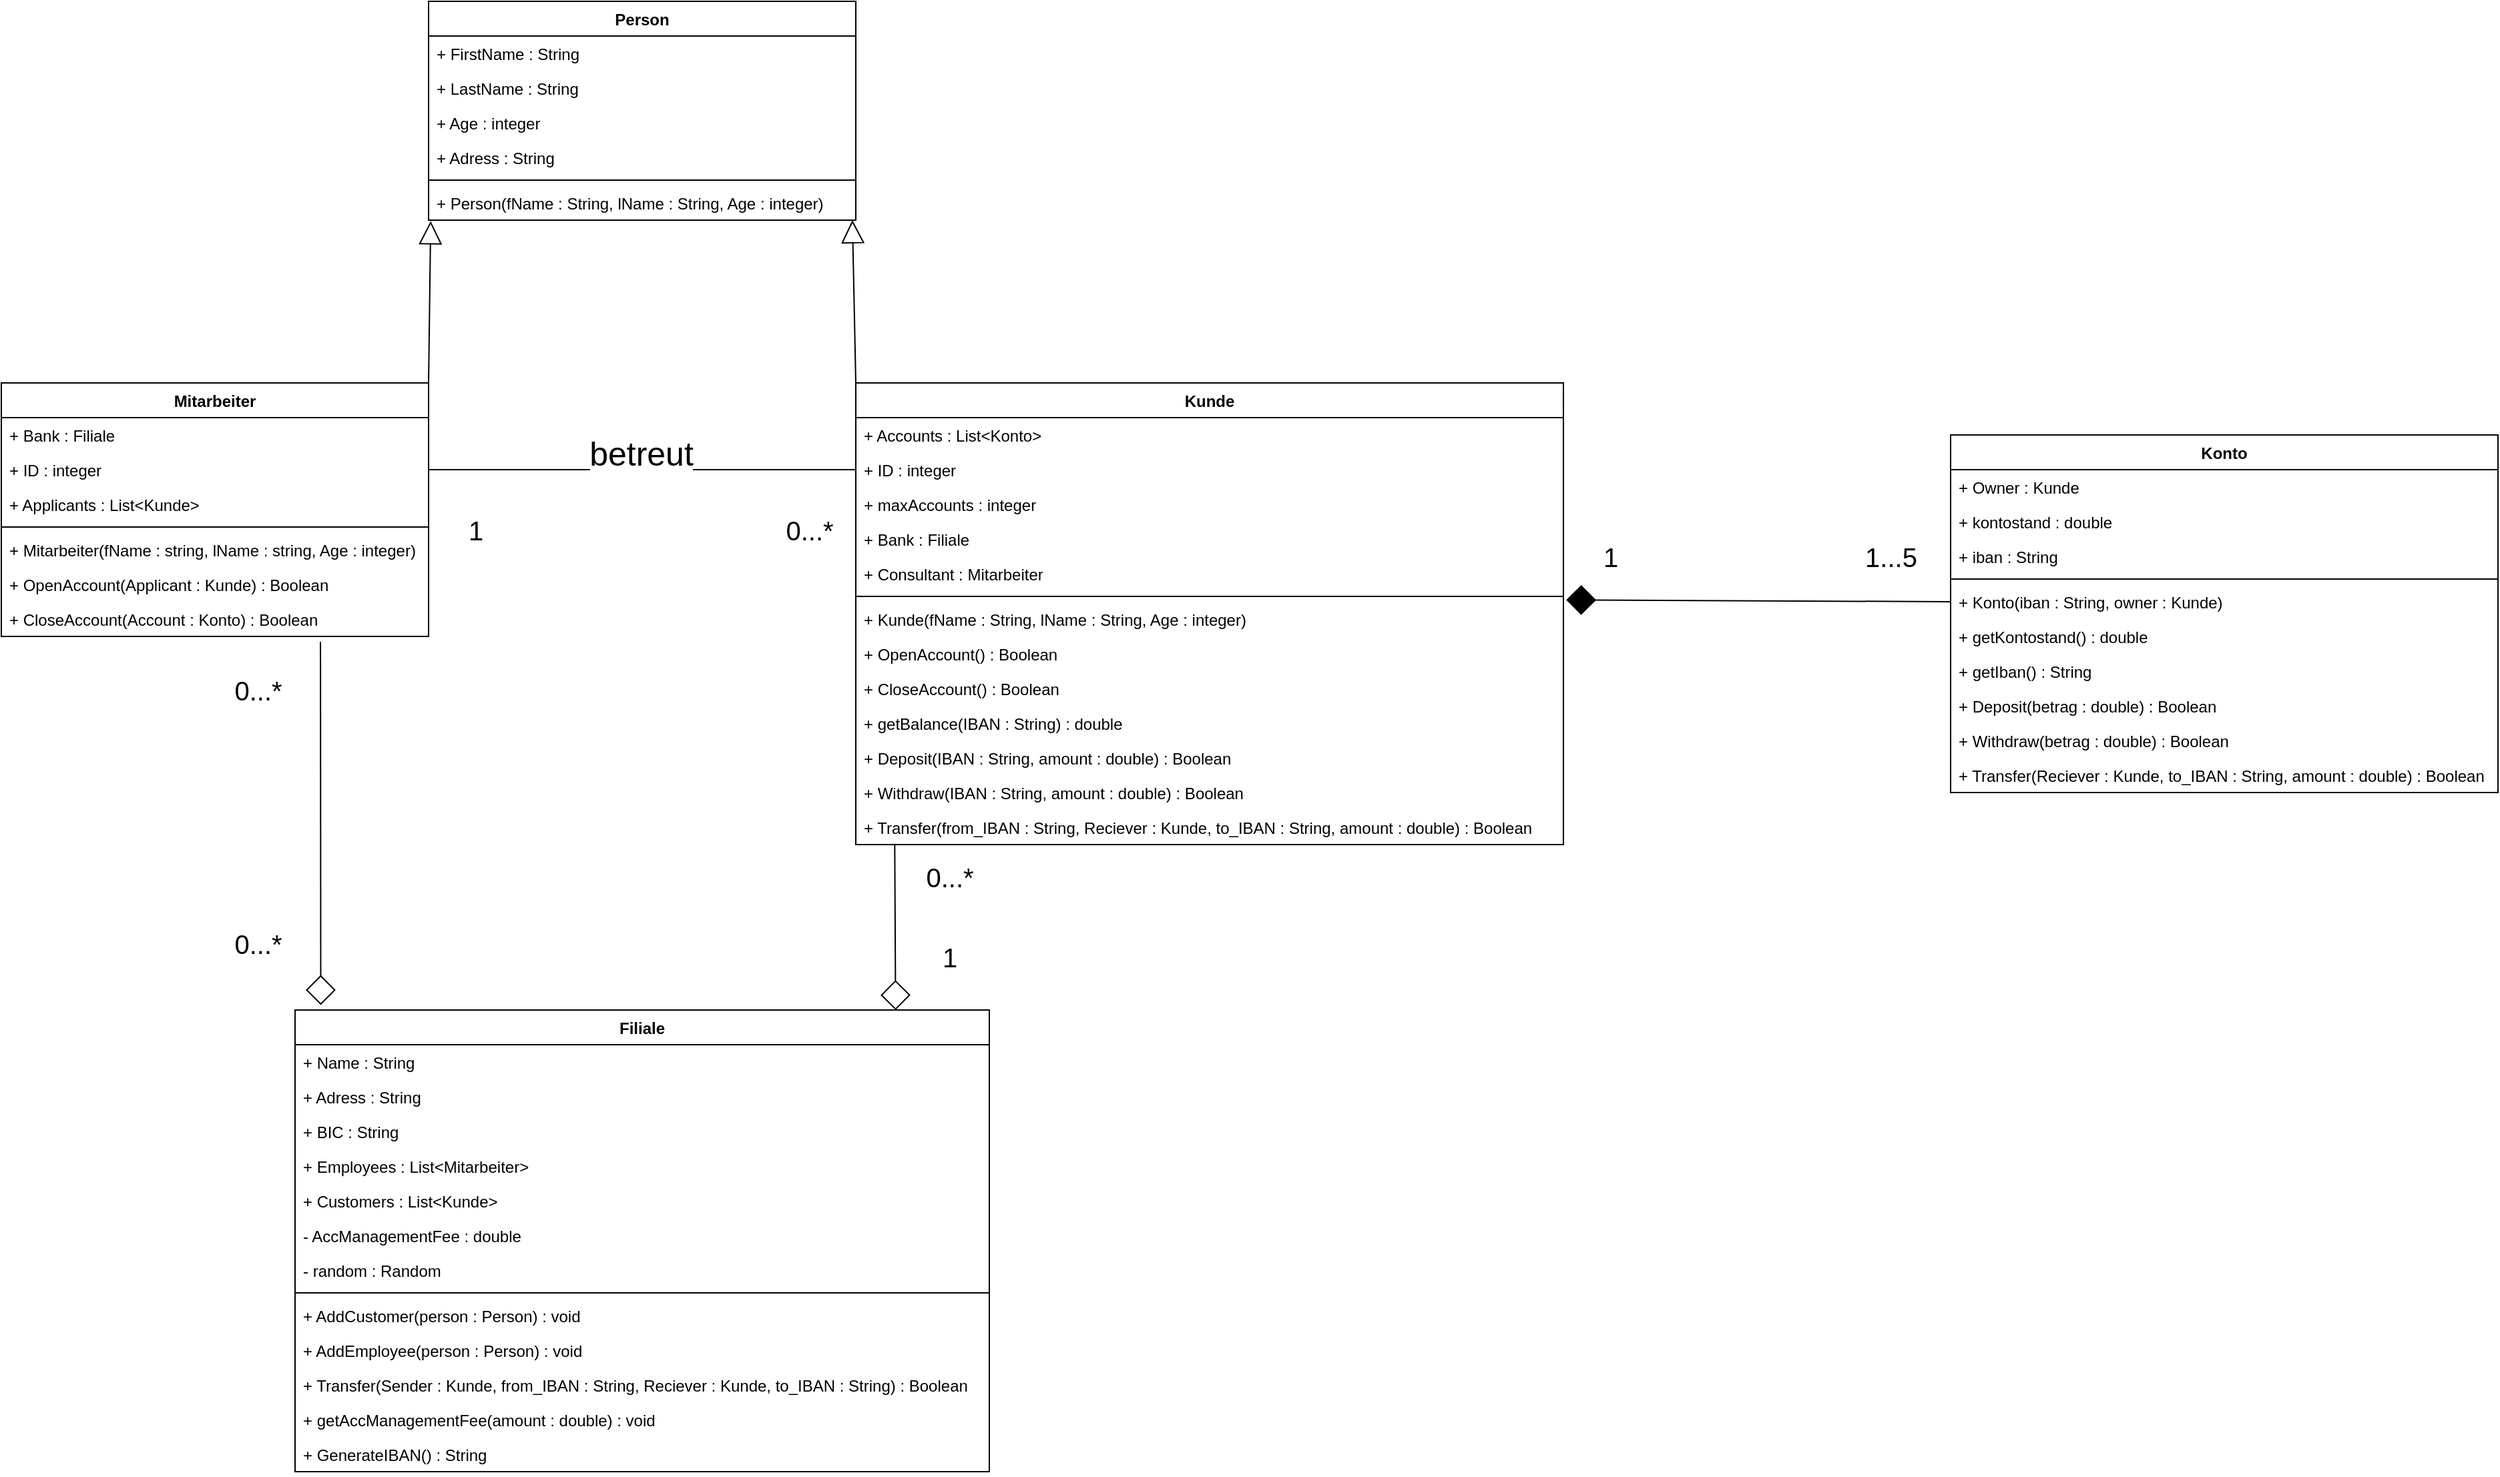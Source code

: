<mxfile version="24.2.2" type="github">
  <diagram id="C5RBs43oDa-KdzZeNtuy" name="Page-1">
    <mxGraphModel dx="1429" dy="346" grid="1" gridSize="10" guides="1" tooltips="1" connect="1" arrows="1" fold="1" page="1" pageScale="1" pageWidth="827" pageHeight="1169" math="0" shadow="0">
      <root>
        <mxCell id="WIyWlLk6GJQsqaUBKTNV-0" />
        <mxCell id="WIyWlLk6GJQsqaUBKTNV-1" parent="WIyWlLk6GJQsqaUBKTNV-0" />
        <mxCell id="S92gwcKMPzxe8EV9-b40-4" value="Mitarbeiter" style="swimlane;fontStyle=1;align=center;verticalAlign=top;childLayout=stackLayout;horizontal=1;startSize=26;horizontalStack=0;resizeParent=1;resizeParentMax=0;resizeLast=0;collapsible=1;marginBottom=0;whiteSpace=wrap;html=1;" parent="WIyWlLk6GJQsqaUBKTNV-1" vertex="1">
          <mxGeometry x="-620" y="320" width="320" height="190" as="geometry" />
        </mxCell>
        <mxCell id="S92gwcKMPzxe8EV9-b40-5" value="+ Bank : Filiale" style="text;strokeColor=none;fillColor=none;align=left;verticalAlign=top;spacingLeft=4;spacingRight=4;overflow=hidden;rotatable=0;points=[[0,0.5],[1,0.5]];portConstraint=eastwest;whiteSpace=wrap;html=1;" parent="S92gwcKMPzxe8EV9-b40-4" vertex="1">
          <mxGeometry y="26" width="320" height="26" as="geometry" />
        </mxCell>
        <mxCell id="S92gwcKMPzxe8EV9-b40-9" value="+ ID : integer" style="text;strokeColor=none;fillColor=none;align=left;verticalAlign=top;spacingLeft=4;spacingRight=4;overflow=hidden;rotatable=0;points=[[0,0.5],[1,0.5]];portConstraint=eastwest;whiteSpace=wrap;html=1;" parent="S92gwcKMPzxe8EV9-b40-4" vertex="1">
          <mxGeometry y="52" width="320" height="26" as="geometry" />
        </mxCell>
        <mxCell id="S92gwcKMPzxe8EV9-b40-10" value="+ Applicants : List&amp;lt;Kunde&amp;gt;" style="text;strokeColor=none;fillColor=none;align=left;verticalAlign=top;spacingLeft=4;spacingRight=4;overflow=hidden;rotatable=0;points=[[0,0.5],[1,0.5]];portConstraint=eastwest;whiteSpace=wrap;html=1;" parent="S92gwcKMPzxe8EV9-b40-4" vertex="1">
          <mxGeometry y="78" width="320" height="26" as="geometry" />
        </mxCell>
        <mxCell id="S92gwcKMPzxe8EV9-b40-6" value="" style="line;strokeWidth=1;fillColor=none;align=left;verticalAlign=middle;spacingTop=-1;spacingLeft=3;spacingRight=3;rotatable=0;labelPosition=right;points=[];portConstraint=eastwest;strokeColor=inherit;" parent="S92gwcKMPzxe8EV9-b40-4" vertex="1">
          <mxGeometry y="104" width="320" height="8" as="geometry" />
        </mxCell>
        <mxCell id="S92gwcKMPzxe8EV9-b40-7" value="+ Mitarbeiter(fName : string, lName : string, Age : integer)" style="text;strokeColor=none;fillColor=none;align=left;verticalAlign=top;spacingLeft=4;spacingRight=4;overflow=hidden;rotatable=0;points=[[0,0.5],[1,0.5]];portConstraint=eastwest;whiteSpace=wrap;html=1;" parent="S92gwcKMPzxe8EV9-b40-4" vertex="1">
          <mxGeometry y="112" width="320" height="26" as="geometry" />
        </mxCell>
        <mxCell id="S92gwcKMPzxe8EV9-b40-14" value="+ OpenAccount(Applicant : Kunde) : Boolean" style="text;strokeColor=none;fillColor=none;align=left;verticalAlign=top;spacingLeft=4;spacingRight=4;overflow=hidden;rotatable=0;points=[[0,0.5],[1,0.5]];portConstraint=eastwest;whiteSpace=wrap;html=1;" parent="S92gwcKMPzxe8EV9-b40-4" vertex="1">
          <mxGeometry y="138" width="320" height="26" as="geometry" />
        </mxCell>
        <mxCell id="S92gwcKMPzxe8EV9-b40-15" value="+ CloseAccount(Account : Konto) : Boolean" style="text;strokeColor=none;fillColor=none;align=left;verticalAlign=top;spacingLeft=4;spacingRight=4;overflow=hidden;rotatable=0;points=[[0,0.5],[1,0.5]];portConstraint=eastwest;whiteSpace=wrap;html=1;" parent="S92gwcKMPzxe8EV9-b40-4" vertex="1">
          <mxGeometry y="164" width="320" height="26" as="geometry" />
        </mxCell>
        <mxCell id="S92gwcKMPzxe8EV9-b40-18" value="Person" style="swimlane;fontStyle=1;align=center;verticalAlign=top;childLayout=stackLayout;horizontal=1;startSize=26;horizontalStack=0;resizeParent=1;resizeParentMax=0;resizeLast=0;collapsible=1;marginBottom=0;whiteSpace=wrap;html=1;" parent="WIyWlLk6GJQsqaUBKTNV-1" vertex="1">
          <mxGeometry x="-300" y="34" width="320" height="164" as="geometry" />
        </mxCell>
        <mxCell id="S92gwcKMPzxe8EV9-b40-19" value="+ FirstName : String" style="text;strokeColor=none;fillColor=none;align=left;verticalAlign=top;spacingLeft=4;spacingRight=4;overflow=hidden;rotatable=0;points=[[0,0.5],[1,0.5]];portConstraint=eastwest;whiteSpace=wrap;html=1;" parent="S92gwcKMPzxe8EV9-b40-18" vertex="1">
          <mxGeometry y="26" width="320" height="26" as="geometry" />
        </mxCell>
        <mxCell id="S92gwcKMPzxe8EV9-b40-22" value="+ LastName : String" style="text;strokeColor=none;fillColor=none;align=left;verticalAlign=top;spacingLeft=4;spacingRight=4;overflow=hidden;rotatable=0;points=[[0,0.5],[1,0.5]];portConstraint=eastwest;whiteSpace=wrap;html=1;" parent="S92gwcKMPzxe8EV9-b40-18" vertex="1">
          <mxGeometry y="52" width="320" height="26" as="geometry" />
        </mxCell>
        <mxCell id="S92gwcKMPzxe8EV9-b40-23" value="+ Age : integer" style="text;strokeColor=none;fillColor=none;align=left;verticalAlign=top;spacingLeft=4;spacingRight=4;overflow=hidden;rotatable=0;points=[[0,0.5],[1,0.5]];portConstraint=eastwest;whiteSpace=wrap;html=1;" parent="S92gwcKMPzxe8EV9-b40-18" vertex="1">
          <mxGeometry y="78" width="320" height="26" as="geometry" />
        </mxCell>
        <mxCell id="S92gwcKMPzxe8EV9-b40-24" value="+ Adress : String" style="text;strokeColor=none;fillColor=none;align=left;verticalAlign=top;spacingLeft=4;spacingRight=4;overflow=hidden;rotatable=0;points=[[0,0.5],[1,0.5]];portConstraint=eastwest;whiteSpace=wrap;html=1;" parent="S92gwcKMPzxe8EV9-b40-18" vertex="1">
          <mxGeometry y="104" width="320" height="26" as="geometry" />
        </mxCell>
        <mxCell id="S92gwcKMPzxe8EV9-b40-20" value="" style="line;strokeWidth=1;fillColor=none;align=left;verticalAlign=middle;spacingTop=-1;spacingLeft=3;spacingRight=3;rotatable=0;labelPosition=right;points=[];portConstraint=eastwest;strokeColor=inherit;" parent="S92gwcKMPzxe8EV9-b40-18" vertex="1">
          <mxGeometry y="130" width="320" height="8" as="geometry" />
        </mxCell>
        <mxCell id="S92gwcKMPzxe8EV9-b40-21" value="+ Person(fName : String, lName : String, Age : integer)" style="text;strokeColor=none;fillColor=none;align=left;verticalAlign=top;spacingLeft=4;spacingRight=4;overflow=hidden;rotatable=0;points=[[0,0.5],[1,0.5]];portConstraint=eastwest;whiteSpace=wrap;html=1;" parent="S92gwcKMPzxe8EV9-b40-18" vertex="1">
          <mxGeometry y="138" width="320" height="26" as="geometry" />
        </mxCell>
        <mxCell id="S92gwcKMPzxe8EV9-b40-25" value="Kunde" style="swimlane;fontStyle=1;align=center;verticalAlign=top;childLayout=stackLayout;horizontal=1;startSize=26;horizontalStack=0;resizeParent=1;resizeParentMax=0;resizeLast=0;collapsible=1;marginBottom=0;whiteSpace=wrap;html=1;" parent="WIyWlLk6GJQsqaUBKTNV-1" vertex="1">
          <mxGeometry x="20" y="320" width="530" height="346" as="geometry" />
        </mxCell>
        <mxCell id="S92gwcKMPzxe8EV9-b40-26" value="+ Accounts : List&amp;lt;Konto&amp;gt;" style="text;strokeColor=none;fillColor=none;align=left;verticalAlign=top;spacingLeft=4;spacingRight=4;overflow=hidden;rotatable=0;points=[[0,0.5],[1,0.5]];portConstraint=eastwest;whiteSpace=wrap;html=1;" parent="S92gwcKMPzxe8EV9-b40-25" vertex="1">
          <mxGeometry y="26" width="530" height="26" as="geometry" />
        </mxCell>
        <mxCell id="S92gwcKMPzxe8EV9-b40-29" value="+ ID : integer" style="text;strokeColor=none;fillColor=none;align=left;verticalAlign=top;spacingLeft=4;spacingRight=4;overflow=hidden;rotatable=0;points=[[0,0.5],[1,0.5]];portConstraint=eastwest;whiteSpace=wrap;html=1;" parent="S92gwcKMPzxe8EV9-b40-25" vertex="1">
          <mxGeometry y="52" width="530" height="26" as="geometry" />
        </mxCell>
        <mxCell id="S92gwcKMPzxe8EV9-b40-30" value="+ maxAccounts : integer" style="text;strokeColor=none;fillColor=none;align=left;verticalAlign=top;spacingLeft=4;spacingRight=4;overflow=hidden;rotatable=0;points=[[0,0.5],[1,0.5]];portConstraint=eastwest;whiteSpace=wrap;html=1;" parent="S92gwcKMPzxe8EV9-b40-25" vertex="1">
          <mxGeometry y="78" width="530" height="26" as="geometry" />
        </mxCell>
        <mxCell id="S92gwcKMPzxe8EV9-b40-31" value="+ Bank : Filiale" style="text;strokeColor=none;fillColor=none;align=left;verticalAlign=top;spacingLeft=4;spacingRight=4;overflow=hidden;rotatable=0;points=[[0,0.5],[1,0.5]];portConstraint=eastwest;whiteSpace=wrap;html=1;" parent="S92gwcKMPzxe8EV9-b40-25" vertex="1">
          <mxGeometry y="104" width="530" height="26" as="geometry" />
        </mxCell>
        <mxCell id="S92gwcKMPzxe8EV9-b40-32" value="+ Consultant : Mitarbeiter" style="text;strokeColor=none;fillColor=none;align=left;verticalAlign=top;spacingLeft=4;spacingRight=4;overflow=hidden;rotatable=0;points=[[0,0.5],[1,0.5]];portConstraint=eastwest;whiteSpace=wrap;html=1;" parent="S92gwcKMPzxe8EV9-b40-25" vertex="1">
          <mxGeometry y="130" width="530" height="26" as="geometry" />
        </mxCell>
        <mxCell id="S92gwcKMPzxe8EV9-b40-27" value="" style="line;strokeWidth=1;fillColor=none;align=left;verticalAlign=middle;spacingTop=-1;spacingLeft=3;spacingRight=3;rotatable=0;labelPosition=right;points=[];portConstraint=eastwest;strokeColor=inherit;" parent="S92gwcKMPzxe8EV9-b40-25" vertex="1">
          <mxGeometry y="156" width="530" height="8" as="geometry" />
        </mxCell>
        <mxCell id="S92gwcKMPzxe8EV9-b40-28" value="+ Kunde(fName : String, lName : String, Age : integer)" style="text;strokeColor=none;fillColor=none;align=left;verticalAlign=top;spacingLeft=4;spacingRight=4;overflow=hidden;rotatable=0;points=[[0,0.5],[1,0.5]];portConstraint=eastwest;whiteSpace=wrap;html=1;" parent="S92gwcKMPzxe8EV9-b40-25" vertex="1">
          <mxGeometry y="164" width="530" height="26" as="geometry" />
        </mxCell>
        <mxCell id="S92gwcKMPzxe8EV9-b40-33" value="+ OpenAccount() : Boolean" style="text;strokeColor=none;fillColor=none;align=left;verticalAlign=top;spacingLeft=4;spacingRight=4;overflow=hidden;rotatable=0;points=[[0,0.5],[1,0.5]];portConstraint=eastwest;whiteSpace=wrap;html=1;" parent="S92gwcKMPzxe8EV9-b40-25" vertex="1">
          <mxGeometry y="190" width="530" height="26" as="geometry" />
        </mxCell>
        <mxCell id="S92gwcKMPzxe8EV9-b40-34" value="+ CloseAccount() : Boolean" style="text;strokeColor=none;fillColor=none;align=left;verticalAlign=top;spacingLeft=4;spacingRight=4;overflow=hidden;rotatable=0;points=[[0,0.5],[1,0.5]];portConstraint=eastwest;whiteSpace=wrap;html=1;" parent="S92gwcKMPzxe8EV9-b40-25" vertex="1">
          <mxGeometry y="216" width="530" height="26" as="geometry" />
        </mxCell>
        <mxCell id="S92gwcKMPzxe8EV9-b40-35" value="+ getBalance(IBAN : String) : double" style="text;strokeColor=none;fillColor=none;align=left;verticalAlign=top;spacingLeft=4;spacingRight=4;overflow=hidden;rotatable=0;points=[[0,0.5],[1,0.5]];portConstraint=eastwest;whiteSpace=wrap;html=1;" parent="S92gwcKMPzxe8EV9-b40-25" vertex="1">
          <mxGeometry y="242" width="530" height="26" as="geometry" />
        </mxCell>
        <mxCell id="S92gwcKMPzxe8EV9-b40-36" value="+ Deposit(IBAN : String, amount : double) : Boolean" style="text;strokeColor=none;fillColor=none;align=left;verticalAlign=top;spacingLeft=4;spacingRight=4;overflow=hidden;rotatable=0;points=[[0,0.5],[1,0.5]];portConstraint=eastwest;whiteSpace=wrap;html=1;" parent="S92gwcKMPzxe8EV9-b40-25" vertex="1">
          <mxGeometry y="268" width="530" height="26" as="geometry" />
        </mxCell>
        <mxCell id="S92gwcKMPzxe8EV9-b40-37" value="+ Withdraw(IBAN : String, amount : double) : Boolean" style="text;strokeColor=none;fillColor=none;align=left;verticalAlign=top;spacingLeft=4;spacingRight=4;overflow=hidden;rotatable=0;points=[[0,0.5],[1,0.5]];portConstraint=eastwest;whiteSpace=wrap;html=1;" parent="S92gwcKMPzxe8EV9-b40-25" vertex="1">
          <mxGeometry y="294" width="530" height="26" as="geometry" />
        </mxCell>
        <mxCell id="S92gwcKMPzxe8EV9-b40-38" value="+ Transfer(from_IBAN : String, Reciever : Kunde, to_IBAN : String, amount : double) : Boolean" style="text;strokeColor=none;fillColor=none;align=left;verticalAlign=top;spacingLeft=4;spacingRight=4;overflow=hidden;rotatable=0;points=[[0,0.5],[1,0.5]];portConstraint=eastwest;whiteSpace=wrap;html=1;" parent="S92gwcKMPzxe8EV9-b40-25" vertex="1">
          <mxGeometry y="320" width="530" height="26" as="geometry" />
        </mxCell>
        <mxCell id="S92gwcKMPzxe8EV9-b40-40" value="Filiale" style="swimlane;fontStyle=1;align=center;verticalAlign=top;childLayout=stackLayout;horizontal=1;startSize=26;horizontalStack=0;resizeParent=1;resizeParentMax=0;resizeLast=0;collapsible=1;marginBottom=0;whiteSpace=wrap;html=1;" parent="WIyWlLk6GJQsqaUBKTNV-1" vertex="1">
          <mxGeometry x="-400" y="790" width="520" height="346" as="geometry" />
        </mxCell>
        <mxCell id="S92gwcKMPzxe8EV9-b40-41" value="+ Name : String" style="text;strokeColor=none;fillColor=none;align=left;verticalAlign=top;spacingLeft=4;spacingRight=4;overflow=hidden;rotatable=0;points=[[0,0.5],[1,0.5]];portConstraint=eastwest;whiteSpace=wrap;html=1;" parent="S92gwcKMPzxe8EV9-b40-40" vertex="1">
          <mxGeometry y="26" width="520" height="26" as="geometry" />
        </mxCell>
        <mxCell id="S92gwcKMPzxe8EV9-b40-44" value="+ Adress : String" style="text;strokeColor=none;fillColor=none;align=left;verticalAlign=top;spacingLeft=4;spacingRight=4;overflow=hidden;rotatable=0;points=[[0,0.5],[1,0.5]];portConstraint=eastwest;whiteSpace=wrap;html=1;" parent="S92gwcKMPzxe8EV9-b40-40" vertex="1">
          <mxGeometry y="52" width="520" height="26" as="geometry" />
        </mxCell>
        <mxCell id="S92gwcKMPzxe8EV9-b40-45" value="+ BIC : String" style="text;strokeColor=none;fillColor=none;align=left;verticalAlign=top;spacingLeft=4;spacingRight=4;overflow=hidden;rotatable=0;points=[[0,0.5],[1,0.5]];portConstraint=eastwest;whiteSpace=wrap;html=1;" parent="S92gwcKMPzxe8EV9-b40-40" vertex="1">
          <mxGeometry y="78" width="520" height="26" as="geometry" />
        </mxCell>
        <mxCell id="S92gwcKMPzxe8EV9-b40-46" value="+ Employees : List&amp;lt;Mitarbeiter&amp;gt;" style="text;strokeColor=none;fillColor=none;align=left;verticalAlign=top;spacingLeft=4;spacingRight=4;overflow=hidden;rotatable=0;points=[[0,0.5],[1,0.5]];portConstraint=eastwest;whiteSpace=wrap;html=1;" parent="S92gwcKMPzxe8EV9-b40-40" vertex="1">
          <mxGeometry y="104" width="520" height="26" as="geometry" />
        </mxCell>
        <mxCell id="S92gwcKMPzxe8EV9-b40-47" value="+ Customers : List&amp;lt;Kunde&amp;gt;" style="text;strokeColor=none;fillColor=none;align=left;verticalAlign=top;spacingLeft=4;spacingRight=4;overflow=hidden;rotatable=0;points=[[0,0.5],[1,0.5]];portConstraint=eastwest;whiteSpace=wrap;html=1;" parent="S92gwcKMPzxe8EV9-b40-40" vertex="1">
          <mxGeometry y="130" width="520" height="26" as="geometry" />
        </mxCell>
        <mxCell id="S92gwcKMPzxe8EV9-b40-48" value="- AccManagementFee : double" style="text;strokeColor=none;fillColor=none;align=left;verticalAlign=top;spacingLeft=4;spacingRight=4;overflow=hidden;rotatable=0;points=[[0,0.5],[1,0.5]];portConstraint=eastwest;whiteSpace=wrap;html=1;" parent="S92gwcKMPzxe8EV9-b40-40" vertex="1">
          <mxGeometry y="156" width="520" height="26" as="geometry" />
        </mxCell>
        <mxCell id="S92gwcKMPzxe8EV9-b40-49" value="- random : Random" style="text;strokeColor=none;fillColor=none;align=left;verticalAlign=top;spacingLeft=4;spacingRight=4;overflow=hidden;rotatable=0;points=[[0,0.5],[1,0.5]];portConstraint=eastwest;whiteSpace=wrap;html=1;" parent="S92gwcKMPzxe8EV9-b40-40" vertex="1">
          <mxGeometry y="182" width="520" height="26" as="geometry" />
        </mxCell>
        <mxCell id="S92gwcKMPzxe8EV9-b40-42" value="" style="line;strokeWidth=1;fillColor=none;align=left;verticalAlign=middle;spacingTop=-1;spacingLeft=3;spacingRight=3;rotatable=0;labelPosition=right;points=[];portConstraint=eastwest;strokeColor=inherit;" parent="S92gwcKMPzxe8EV9-b40-40" vertex="1">
          <mxGeometry y="208" width="520" height="8" as="geometry" />
        </mxCell>
        <mxCell id="S92gwcKMPzxe8EV9-b40-43" value="+ AddCustomer(person : Person) : void&lt;div&gt;&lt;br&gt;&lt;/div&gt;" style="text;strokeColor=none;fillColor=none;align=left;verticalAlign=top;spacingLeft=4;spacingRight=4;overflow=hidden;rotatable=0;points=[[0,0.5],[1,0.5]];portConstraint=eastwest;whiteSpace=wrap;html=1;" parent="S92gwcKMPzxe8EV9-b40-40" vertex="1">
          <mxGeometry y="216" width="520" height="26" as="geometry" />
        </mxCell>
        <mxCell id="rOUqzaRsArcumopmNWsF-0" value="&lt;div&gt;+ AddEmployee(person : Person) : void&lt;/div&gt;" style="text;strokeColor=none;fillColor=none;align=left;verticalAlign=top;spacingLeft=4;spacingRight=4;overflow=hidden;rotatable=0;points=[[0,0.5],[1,0.5]];portConstraint=eastwest;whiteSpace=wrap;html=1;" vertex="1" parent="S92gwcKMPzxe8EV9-b40-40">
          <mxGeometry y="242" width="520" height="26" as="geometry" />
        </mxCell>
        <mxCell id="rOUqzaRsArcumopmNWsF-1" value="&lt;div&gt;+ Transfer(Sender : Kunde, from_IBAN : String, Reciever : Kunde, to_IBAN : String) : Boolean&lt;/div&gt;" style="text;strokeColor=none;fillColor=none;align=left;verticalAlign=top;spacingLeft=4;spacingRight=4;overflow=hidden;rotatable=0;points=[[0,0.5],[1,0.5]];portConstraint=eastwest;whiteSpace=wrap;html=1;" vertex="1" parent="S92gwcKMPzxe8EV9-b40-40">
          <mxGeometry y="268" width="520" height="26" as="geometry" />
        </mxCell>
        <mxCell id="rOUqzaRsArcumopmNWsF-2" value="&lt;div&gt;+ getAccManagementFee(amount : double) : void&lt;/div&gt;" style="text;strokeColor=none;fillColor=none;align=left;verticalAlign=top;spacingLeft=4;spacingRight=4;overflow=hidden;rotatable=0;points=[[0,0.5],[1,0.5]];portConstraint=eastwest;whiteSpace=wrap;html=1;" vertex="1" parent="S92gwcKMPzxe8EV9-b40-40">
          <mxGeometry y="294" width="520" height="26" as="geometry" />
        </mxCell>
        <mxCell id="rOUqzaRsArcumopmNWsF-3" value="&lt;div&gt;+ GenerateIBAN() : String&lt;/div&gt;" style="text;strokeColor=none;fillColor=none;align=left;verticalAlign=top;spacingLeft=4;spacingRight=4;overflow=hidden;rotatable=0;points=[[0,0.5],[1,0.5]];portConstraint=eastwest;whiteSpace=wrap;html=1;" vertex="1" parent="S92gwcKMPzxe8EV9-b40-40">
          <mxGeometry y="320" width="520" height="26" as="geometry" />
        </mxCell>
        <mxCell id="rOUqzaRsArcumopmNWsF-4" value="Konto" style="swimlane;fontStyle=1;align=center;verticalAlign=top;childLayout=stackLayout;horizontal=1;startSize=26;horizontalStack=0;resizeParent=1;resizeParentMax=0;resizeLast=0;collapsible=1;marginBottom=0;whiteSpace=wrap;html=1;" vertex="1" parent="WIyWlLk6GJQsqaUBKTNV-1">
          <mxGeometry x="840" y="359" width="410" height="268" as="geometry" />
        </mxCell>
        <mxCell id="rOUqzaRsArcumopmNWsF-5" value="+ Owner : Kunde" style="text;strokeColor=none;fillColor=none;align=left;verticalAlign=top;spacingLeft=4;spacingRight=4;overflow=hidden;rotatable=0;points=[[0,0.5],[1,0.5]];portConstraint=eastwest;whiteSpace=wrap;html=1;" vertex="1" parent="rOUqzaRsArcumopmNWsF-4">
          <mxGeometry y="26" width="410" height="26" as="geometry" />
        </mxCell>
        <mxCell id="rOUqzaRsArcumopmNWsF-8" value="+ kontostand : double" style="text;strokeColor=none;fillColor=none;align=left;verticalAlign=top;spacingLeft=4;spacingRight=4;overflow=hidden;rotatable=0;points=[[0,0.5],[1,0.5]];portConstraint=eastwest;whiteSpace=wrap;html=1;" vertex="1" parent="rOUqzaRsArcumopmNWsF-4">
          <mxGeometry y="52" width="410" height="26" as="geometry" />
        </mxCell>
        <mxCell id="rOUqzaRsArcumopmNWsF-9" value="+ iban : String" style="text;strokeColor=none;fillColor=none;align=left;verticalAlign=top;spacingLeft=4;spacingRight=4;overflow=hidden;rotatable=0;points=[[0,0.5],[1,0.5]];portConstraint=eastwest;whiteSpace=wrap;html=1;" vertex="1" parent="rOUqzaRsArcumopmNWsF-4">
          <mxGeometry y="78" width="410" height="26" as="geometry" />
        </mxCell>
        <mxCell id="rOUqzaRsArcumopmNWsF-6" value="" style="line;strokeWidth=1;fillColor=none;align=left;verticalAlign=middle;spacingTop=-1;spacingLeft=3;spacingRight=3;rotatable=0;labelPosition=right;points=[];portConstraint=eastwest;strokeColor=inherit;" vertex="1" parent="rOUqzaRsArcumopmNWsF-4">
          <mxGeometry y="104" width="410" height="8" as="geometry" />
        </mxCell>
        <mxCell id="rOUqzaRsArcumopmNWsF-7" value="+ Konto(iban : String, owner : Kunde)" style="text;strokeColor=none;fillColor=none;align=left;verticalAlign=top;spacingLeft=4;spacingRight=4;overflow=hidden;rotatable=0;points=[[0,0.5],[1,0.5]];portConstraint=eastwest;whiteSpace=wrap;html=1;" vertex="1" parent="rOUqzaRsArcumopmNWsF-4">
          <mxGeometry y="112" width="410" height="26" as="geometry" />
        </mxCell>
        <mxCell id="rOUqzaRsArcumopmNWsF-10" value="+ getKontostand() : double" style="text;strokeColor=none;fillColor=none;align=left;verticalAlign=top;spacingLeft=4;spacingRight=4;overflow=hidden;rotatable=0;points=[[0,0.5],[1,0.5]];portConstraint=eastwest;whiteSpace=wrap;html=1;" vertex="1" parent="rOUqzaRsArcumopmNWsF-4">
          <mxGeometry y="138" width="410" height="26" as="geometry" />
        </mxCell>
        <mxCell id="rOUqzaRsArcumopmNWsF-11" value="+ getIban() : String" style="text;strokeColor=none;fillColor=none;align=left;verticalAlign=top;spacingLeft=4;spacingRight=4;overflow=hidden;rotatable=0;points=[[0,0.5],[1,0.5]];portConstraint=eastwest;whiteSpace=wrap;html=1;" vertex="1" parent="rOUqzaRsArcumopmNWsF-4">
          <mxGeometry y="164" width="410" height="26" as="geometry" />
        </mxCell>
        <mxCell id="rOUqzaRsArcumopmNWsF-12" value="+ Deposit(betrag : double) : Boolean" style="text;strokeColor=none;fillColor=none;align=left;verticalAlign=top;spacingLeft=4;spacingRight=4;overflow=hidden;rotatable=0;points=[[0,0.5],[1,0.5]];portConstraint=eastwest;whiteSpace=wrap;html=1;" vertex="1" parent="rOUqzaRsArcumopmNWsF-4">
          <mxGeometry y="190" width="410" height="26" as="geometry" />
        </mxCell>
        <mxCell id="rOUqzaRsArcumopmNWsF-13" value="+ Withdraw(betrag : double) : Boolean" style="text;strokeColor=none;fillColor=none;align=left;verticalAlign=top;spacingLeft=4;spacingRight=4;overflow=hidden;rotatable=0;points=[[0,0.5],[1,0.5]];portConstraint=eastwest;whiteSpace=wrap;html=1;" vertex="1" parent="rOUqzaRsArcumopmNWsF-4">
          <mxGeometry y="216" width="410" height="26" as="geometry" />
        </mxCell>
        <mxCell id="rOUqzaRsArcumopmNWsF-14" value="+ Transfer(Reciever : Kunde, to_IBAN : String, amount : double) : Boolean" style="text;strokeColor=none;fillColor=none;align=left;verticalAlign=top;spacingLeft=4;spacingRight=4;overflow=hidden;rotatable=0;points=[[0,0.5],[1,0.5]];portConstraint=eastwest;whiteSpace=wrap;html=1;" vertex="1" parent="rOUqzaRsArcumopmNWsF-4">
          <mxGeometry y="242" width="410" height="26" as="geometry" />
        </mxCell>
        <mxCell id="rOUqzaRsArcumopmNWsF-16" value="" style="endArrow=none;html=1;rounded=0;entryX=0;entryY=0.5;entryDx=0;entryDy=0;exitX=1.004;exitY=-0.054;exitDx=0;exitDy=0;exitPerimeter=0;startArrow=diamond;startFill=1;strokeWidth=1;targetPerimeterSpacing=18;endSize=20;sourcePerimeterSpacing=16;startSize=20;" edge="1" parent="WIyWlLk6GJQsqaUBKTNV-1" source="S92gwcKMPzxe8EV9-b40-28" target="rOUqzaRsArcumopmNWsF-7">
          <mxGeometry width="50" height="50" relative="1" as="geometry">
            <mxPoint x="590" y="420" as="sourcePoint" />
            <mxPoint x="750" y="590" as="targetPoint" />
          </mxGeometry>
        </mxCell>
        <mxCell id="rOUqzaRsArcumopmNWsF-19" value="" style="endArrow=none;html=1;rounded=0;startArrow=block;startFill=0;exitX=0.005;exitY=1.026;exitDx=0;exitDy=0;exitPerimeter=0;entryX=1;entryY=0;entryDx=0;entryDy=0;endSize=18;startSize=15;" edge="1" parent="WIyWlLk6GJQsqaUBKTNV-1" source="S92gwcKMPzxe8EV9-b40-21" target="S92gwcKMPzxe8EV9-b40-4">
          <mxGeometry width="50" height="50" relative="1" as="geometry">
            <mxPoint x="-120" y="290" as="sourcePoint" />
            <mxPoint x="-70" y="240" as="targetPoint" />
          </mxGeometry>
        </mxCell>
        <mxCell id="rOUqzaRsArcumopmNWsF-20" value="" style="endArrow=none;html=1;rounded=0;startArrow=block;startFill=0;exitX=0.992;exitY=0.995;exitDx=0;exitDy=0;exitPerimeter=0;entryX=0;entryY=0;entryDx=0;entryDy=0;startSize=15;" edge="1" parent="WIyWlLk6GJQsqaUBKTNV-1" source="S92gwcKMPzxe8EV9-b40-21" target="S92gwcKMPzxe8EV9-b40-25">
          <mxGeometry width="50" height="50" relative="1" as="geometry">
            <mxPoint x="-38" y="209" as="sourcePoint" />
            <mxPoint x="-40" y="330" as="targetPoint" />
          </mxGeometry>
        </mxCell>
        <mxCell id="rOUqzaRsArcumopmNWsF-21" value="" style="endArrow=none;html=1;rounded=0;entryX=0.747;entryY=1.152;entryDx=0;entryDy=0;exitX=0.037;exitY=-0.011;exitDx=0;exitDy=0;exitPerimeter=0;startArrow=diamond;startFill=0;strokeWidth=1;targetPerimeterSpacing=18;endSize=20;sourcePerimeterSpacing=16;startSize=20;entryPerimeter=0;" edge="1" parent="WIyWlLk6GJQsqaUBKTNV-1" source="S92gwcKMPzxe8EV9-b40-40" target="S92gwcKMPzxe8EV9-b40-15">
          <mxGeometry width="50" height="50" relative="1" as="geometry">
            <mxPoint x="-380" y="700" as="sourcePoint" />
            <mxPoint x="-92" y="701" as="targetPoint" />
          </mxGeometry>
        </mxCell>
        <mxCell id="rOUqzaRsArcumopmNWsF-22" value="" style="endArrow=none;html=1;rounded=0;exitX=0.865;exitY=0;exitDx=0;exitDy=0;exitPerimeter=0;startArrow=diamond;startFill=0;strokeWidth=1;targetPerimeterSpacing=18;endSize=20;sourcePerimeterSpacing=16;startSize=20;entryX=0.055;entryY=0.978;entryDx=0;entryDy=0;entryPerimeter=0;" edge="1" parent="WIyWlLk6GJQsqaUBKTNV-1" source="S92gwcKMPzxe8EV9-b40-40" target="S92gwcKMPzxe8EV9-b40-38">
          <mxGeometry width="50" height="50" relative="1" as="geometry">
            <mxPoint x="-150" y="772" as="sourcePoint" />
            <mxPoint x="-150" y="680" as="targetPoint" />
          </mxGeometry>
        </mxCell>
        <mxCell id="rOUqzaRsArcumopmNWsF-23" value="" style="endArrow=none;html=1;rounded=0;exitX=1;exitY=0.5;exitDx=0;exitDy=0;entryX=0;entryY=0.5;entryDx=0;entryDy=0;" edge="1" parent="WIyWlLk6GJQsqaUBKTNV-1" source="S92gwcKMPzxe8EV9-b40-9" target="S92gwcKMPzxe8EV9-b40-29">
          <mxGeometry width="50" height="50" relative="1" as="geometry">
            <mxPoint x="-50" y="550" as="sourcePoint" />
            <mxPoint y="500" as="targetPoint" />
          </mxGeometry>
        </mxCell>
        <mxCell id="rOUqzaRsArcumopmNWsF-24" value="betreut" style="edgeLabel;html=1;align=center;verticalAlign=middle;resizable=0;points=[];fontSize=25;" vertex="1" connectable="0" parent="rOUqzaRsArcumopmNWsF-23">
          <mxGeometry x="-0.236" y="3" relative="1" as="geometry">
            <mxPoint x="37" y="-10" as="offset" />
          </mxGeometry>
        </mxCell>
        <mxCell id="rOUqzaRsArcumopmNWsF-25" value="1" style="text;html=1;align=center;verticalAlign=middle;resizable=0;points=[];autosize=1;strokeColor=none;fillColor=none;fontSize=20;" vertex="1" parent="WIyWlLk6GJQsqaUBKTNV-1">
          <mxGeometry x="-280" y="410" width="30" height="40" as="geometry" />
        </mxCell>
        <mxCell id="rOUqzaRsArcumopmNWsF-26" value="0...*" style="text;html=1;align=center;verticalAlign=middle;resizable=0;points=[];autosize=1;strokeColor=none;fillColor=none;fontSize=20;" vertex="1" parent="WIyWlLk6GJQsqaUBKTNV-1">
          <mxGeometry x="-45" y="410" width="60" height="40" as="geometry" />
        </mxCell>
        <mxCell id="rOUqzaRsArcumopmNWsF-27" value="0...*" style="text;html=1;align=center;verticalAlign=middle;resizable=0;points=[];autosize=1;strokeColor=none;fillColor=none;fontSize=20;" vertex="1" parent="WIyWlLk6GJQsqaUBKTNV-1">
          <mxGeometry x="-458" y="530" width="60" height="40" as="geometry" />
        </mxCell>
        <mxCell id="rOUqzaRsArcumopmNWsF-28" value="0...*" style="text;html=1;align=center;verticalAlign=middle;resizable=0;points=[];autosize=1;strokeColor=none;fillColor=none;fontSize=20;" vertex="1" parent="WIyWlLk6GJQsqaUBKTNV-1">
          <mxGeometry x="-458" y="720" width="60" height="40" as="geometry" />
        </mxCell>
        <mxCell id="rOUqzaRsArcumopmNWsF-29" value="0...*" style="text;html=1;align=center;verticalAlign=middle;resizable=0;points=[];autosize=1;strokeColor=none;fillColor=none;fontSize=20;" vertex="1" parent="WIyWlLk6GJQsqaUBKTNV-1">
          <mxGeometry x="60" y="670" width="60" height="40" as="geometry" />
        </mxCell>
        <mxCell id="rOUqzaRsArcumopmNWsF-30" value="1" style="text;html=1;align=center;verticalAlign=middle;resizable=0;points=[];autosize=1;strokeColor=none;fillColor=none;fontSize=20;" vertex="1" parent="WIyWlLk6GJQsqaUBKTNV-1">
          <mxGeometry x="75" y="730" width="30" height="40" as="geometry" />
        </mxCell>
        <mxCell id="rOUqzaRsArcumopmNWsF-31" value="1" style="text;html=1;align=center;verticalAlign=middle;resizable=0;points=[];autosize=1;strokeColor=none;fillColor=none;fontSize=20;" vertex="1" parent="WIyWlLk6GJQsqaUBKTNV-1">
          <mxGeometry x="570" y="430" width="30" height="40" as="geometry" />
        </mxCell>
        <mxCell id="rOUqzaRsArcumopmNWsF-32" value="1...5" style="text;html=1;align=center;verticalAlign=middle;resizable=0;points=[];autosize=1;strokeColor=none;fillColor=none;fontSize=20;" vertex="1" parent="WIyWlLk6GJQsqaUBKTNV-1">
          <mxGeometry x="765" y="430" width="60" height="40" as="geometry" />
        </mxCell>
      </root>
    </mxGraphModel>
  </diagram>
</mxfile>
